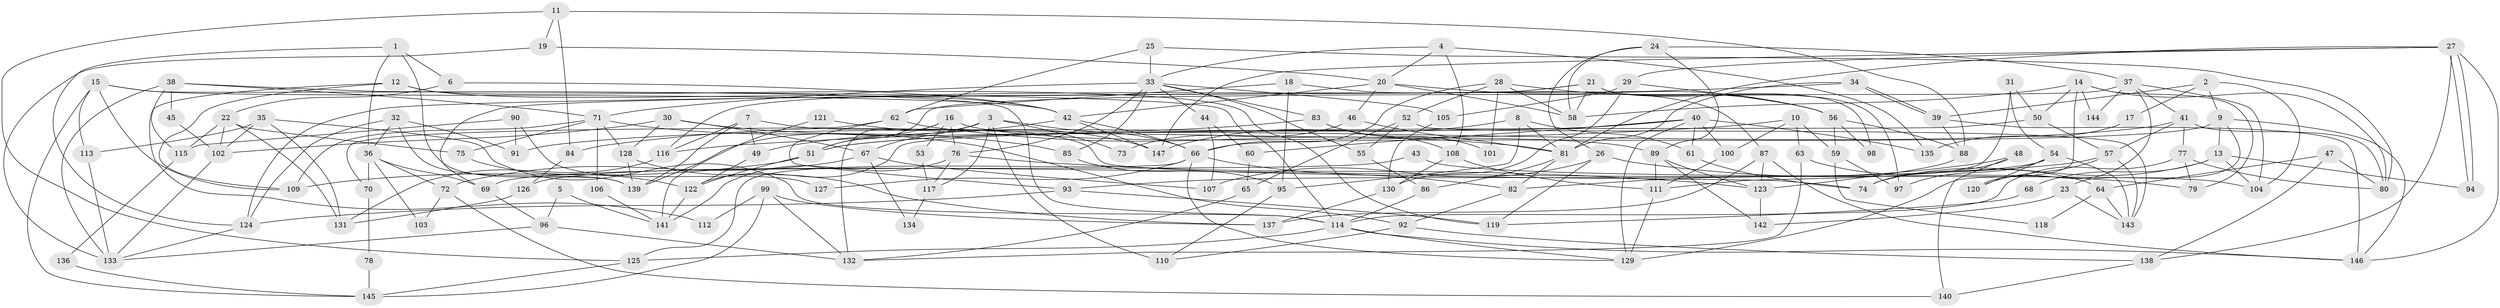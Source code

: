 // Generated by graph-tools (version 1.1) at 2025/26/03/09/25 03:26:20]
// undirected, 147 vertices, 294 edges
graph export_dot {
graph [start="1"]
  node [color=gray90,style=filled];
  1;
  2;
  3;
  4;
  5;
  6;
  7;
  8;
  9;
  10;
  11;
  12;
  13;
  14;
  15;
  16;
  17;
  18;
  19;
  20;
  21;
  22;
  23;
  24;
  25;
  26;
  27;
  28;
  29;
  30;
  31;
  32;
  33;
  34;
  35;
  36;
  37;
  38;
  39;
  40;
  41;
  42;
  43;
  44;
  45;
  46;
  47;
  48;
  49;
  50;
  51;
  52;
  53;
  54;
  55;
  56;
  57;
  58;
  59;
  60;
  61;
  62;
  63;
  64;
  65;
  66;
  67;
  68;
  69;
  70;
  71;
  72;
  73;
  74;
  75;
  76;
  77;
  78;
  79;
  80;
  81;
  82;
  83;
  84;
  85;
  86;
  87;
  88;
  89;
  90;
  91;
  92;
  93;
  94;
  95;
  96;
  97;
  98;
  99;
  100;
  101;
  102;
  103;
  104;
  105;
  106;
  107;
  108;
  109;
  110;
  111;
  112;
  113;
  114;
  115;
  116;
  117;
  118;
  119;
  120;
  121;
  122;
  123;
  124;
  125;
  126;
  127;
  128;
  129;
  130;
  131;
  132;
  133;
  134;
  135;
  136;
  137;
  138;
  139;
  140;
  141;
  142;
  143;
  144;
  145;
  146;
  147;
  1 -- 6;
  1 -- 124;
  1 -- 36;
  1 -- 139;
  2 -- 39;
  2 -- 9;
  2 -- 17;
  2 -- 104;
  3 -- 67;
  3 -- 66;
  3 -- 73;
  3 -- 110;
  3 -- 117;
  3 -- 139;
  4 -- 20;
  4 -- 33;
  4 -- 108;
  4 -- 135;
  5 -- 96;
  5 -- 141;
  6 -- 42;
  6 -- 22;
  7 -- 74;
  7 -- 139;
  7 -- 49;
  7 -- 116;
  8 -- 95;
  8 -- 81;
  8 -- 61;
  8 -- 147;
  9 -- 146;
  9 -- 66;
  9 -- 13;
  9 -- 23;
  10 -- 116;
  10 -- 100;
  10 -- 59;
  10 -- 63;
  11 -- 88;
  11 -- 125;
  11 -- 19;
  11 -- 84;
  12 -- 109;
  12 -- 42;
  12 -- 112;
  12 -- 119;
  13 -- 104;
  13 -- 68;
  13 -- 74;
  13 -- 94;
  14 -- 58;
  14 -- 80;
  14 -- 50;
  14 -- 79;
  14 -- 129;
  14 -- 144;
  15 -- 42;
  15 -- 109;
  15 -- 113;
  15 -- 114;
  15 -- 145;
  16 -- 89;
  16 -- 76;
  16 -- 51;
  16 -- 53;
  16 -- 132;
  17 -- 135;
  18 -- 87;
  18 -- 62;
  18 -- 95;
  19 -- 133;
  19 -- 20;
  20 -- 56;
  20 -- 42;
  20 -- 46;
  20 -- 58;
  21 -- 69;
  21 -- 58;
  21 -- 97;
  21 -- 98;
  21 -- 116;
  22 -- 75;
  22 -- 131;
  22 -- 102;
  22 -- 115;
  23 -- 143;
  23 -- 142;
  24 -- 58;
  24 -- 37;
  24 -- 26;
  24 -- 89;
  25 -- 33;
  25 -- 80;
  25 -- 62;
  26 -- 79;
  26 -- 107;
  26 -- 119;
  27 -- 147;
  27 -- 94;
  27 -- 94;
  27 -- 29;
  27 -- 81;
  27 -- 138;
  27 -- 146;
  28 -- 56;
  28 -- 52;
  28 -- 58;
  28 -- 66;
  28 -- 101;
  29 -- 105;
  29 -- 56;
  29 -- 130;
  30 -- 102;
  30 -- 128;
  30 -- 67;
  30 -- 85;
  31 -- 111;
  31 -- 54;
  31 -- 50;
  32 -- 124;
  32 -- 139;
  32 -- 36;
  32 -- 91;
  33 -- 83;
  33 -- 71;
  33 -- 44;
  33 -- 55;
  33 -- 76;
  33 -- 85;
  33 -- 105;
  34 -- 39;
  34 -- 39;
  34 -- 81;
  34 -- 124;
  35 -- 114;
  35 -- 113;
  35 -- 102;
  35 -- 131;
  36 -- 69;
  36 -- 70;
  36 -- 72;
  36 -- 103;
  37 -- 41;
  37 -- 51;
  37 -- 104;
  37 -- 120;
  37 -- 144;
  38 -- 133;
  38 -- 114;
  38 -- 45;
  38 -- 71;
  38 -- 115;
  39 -- 146;
  39 -- 88;
  40 -- 129;
  40 -- 51;
  40 -- 60;
  40 -- 61;
  40 -- 91;
  40 -- 100;
  40 -- 135;
  41 -- 57;
  41 -- 51;
  41 -- 77;
  41 -- 80;
  42 -- 66;
  42 -- 49;
  42 -- 147;
  43 -- 69;
  43 -- 104;
  44 -- 60;
  44 -- 107;
  45 -- 102;
  46 -- 81;
  46 -- 73;
  47 -- 80;
  47 -- 138;
  47 -- 64;
  48 -- 140;
  48 -- 74;
  48 -- 82;
  49 -- 122;
  50 -- 57;
  50 -- 122;
  51 -- 122;
  51 -- 109;
  52 -- 143;
  52 -- 55;
  52 -- 65;
  53 -- 117;
  54 -- 97;
  54 -- 120;
  54 -- 126;
  54 -- 143;
  55 -- 86;
  56 -- 88;
  56 -- 59;
  56 -- 98;
  57 -- 93;
  57 -- 120;
  57 -- 143;
  59 -- 97;
  59 -- 118;
  60 -- 65;
  61 -- 74;
  62 -- 81;
  62 -- 70;
  62 -- 93;
  63 -- 64;
  63 -- 132;
  64 -- 143;
  64 -- 118;
  65 -- 132;
  66 -- 82;
  66 -- 125;
  66 -- 127;
  66 -- 129;
  67 -- 107;
  67 -- 72;
  67 -- 134;
  68 -- 119;
  69 -- 96;
  70 -- 78;
  71 -- 128;
  71 -- 75;
  71 -- 92;
  71 -- 106;
  71 -- 109;
  72 -- 103;
  72 -- 140;
  75 -- 122;
  76 -- 123;
  76 -- 117;
  76 -- 141;
  77 -- 114;
  77 -- 79;
  77 -- 80;
  78 -- 145;
  81 -- 82;
  81 -- 86;
  82 -- 92;
  83 -- 84;
  83 -- 108;
  83 -- 101;
  84 -- 126;
  85 -- 95;
  86 -- 114;
  87 -- 137;
  87 -- 146;
  87 -- 123;
  88 -- 123;
  89 -- 142;
  89 -- 111;
  89 -- 123;
  90 -- 91;
  90 -- 115;
  90 -- 127;
  92 -- 110;
  92 -- 138;
  93 -- 119;
  93 -- 124;
  95 -- 110;
  96 -- 132;
  96 -- 133;
  99 -- 132;
  99 -- 145;
  99 -- 112;
  99 -- 137;
  100 -- 111;
  102 -- 133;
  105 -- 130;
  106 -- 141;
  108 -- 111;
  108 -- 130;
  111 -- 129;
  113 -- 133;
  114 -- 129;
  114 -- 125;
  114 -- 146;
  115 -- 136;
  116 -- 131;
  117 -- 134;
  121 -- 141;
  121 -- 147;
  122 -- 141;
  123 -- 142;
  124 -- 133;
  125 -- 145;
  126 -- 131;
  128 -- 137;
  128 -- 139;
  130 -- 137;
  136 -- 145;
  138 -- 140;
}

